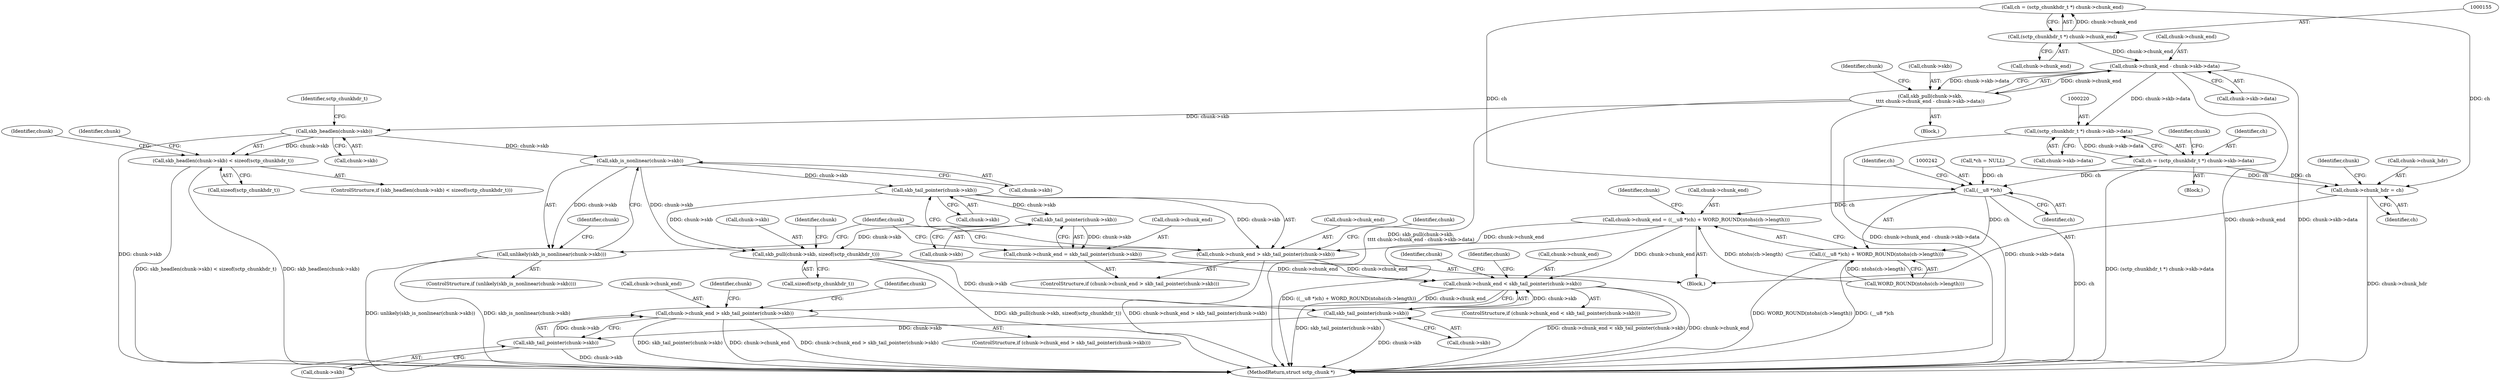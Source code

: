 digraph "1_linux_26b87c7881006311828bb0ab271a551a62dcceb4@pointer" {
"1000163" [label="(Call,chunk->chunk_end - chunk->skb->data)"];
"1000154" [label="(Call,(sctp_chunkhdr_t *) chunk->chunk_end)"];
"1000159" [label="(Call,skb_pull(chunk->skb,\n\t\t\t\t chunk->chunk_end - chunk->skb->data))"];
"1000174" [label="(Call,skb_headlen(chunk->skb))"];
"1000173" [label="(Call,skb_headlen(chunk->skb) < sizeof(sctp_chunkhdr_t))"];
"1000251" [label="(Call,skb_is_nonlinear(chunk->skb))"];
"1000250" [label="(Call,unlikely(skb_is_nonlinear(chunk->skb)))"];
"1000261" [label="(Call,skb_tail_pointer(chunk->skb))"];
"1000257" [label="(Call,chunk->chunk_end > skb_tail_pointer(chunk->skb))"];
"1000287" [label="(Call,chunk->chunk_end < skb_tail_pointer(chunk->skb))"];
"1000303" [label="(Call,chunk->chunk_end > skb_tail_pointer(chunk->skb))"];
"1000269" [label="(Call,skb_tail_pointer(chunk->skb))"];
"1000265" [label="(Call,chunk->chunk_end = skb_tail_pointer(chunk->skb))"];
"1000273" [label="(Call,skb_pull(chunk->skb, sizeof(sctp_chunkhdr_t)))"];
"1000291" [label="(Call,skb_tail_pointer(chunk->skb))"];
"1000307" [label="(Call,skb_tail_pointer(chunk->skb))"];
"1000219" [label="(Call,(sctp_chunkhdr_t *) chunk->skb->data)"];
"1000217" [label="(Call,ch = (sctp_chunkhdr_t *) chunk->skb->data)"];
"1000231" [label="(Call,chunk->chunk_hdr = ch)"];
"1000241" [label="(Call,(__u8 *)ch)"];
"1000236" [label="(Call,chunk->chunk_end = ((__u8 *)ch) + WORD_ROUND(ntohs(ch->length)))"];
"1000240" [label="(Call,((__u8 *)ch) + WORD_ROUND(ntohs(ch->length)))"];
"1000259" [label="(Identifier,chunk)"];
"1000265" [label="(Call,chunk->chunk_end = skb_tail_pointer(chunk->skb))"];
"1000251" [label="(Call,skb_is_nonlinear(chunk->skb))"];
"1000302" [label="(ControlStructure,if (chunk->chunk_end > skb_tail_pointer(chunk->skb)))"];
"1000240" [label="(Call,((__u8 *)ch) + WORD_ROUND(ntohs(ch->length)))"];
"1000256" [label="(ControlStructure,if (chunk->chunk_end > skb_tail_pointer(chunk->skb)))"];
"1000118" [label="(Call,*ch = NULL)"];
"1000249" [label="(ControlStructure,if (unlikely(skb_is_nonlinear(chunk->skb))))"];
"1000273" [label="(Call,skb_pull(chunk->skb, sizeof(sctp_chunkhdr_t)))"];
"1000277" [label="(Call,sizeof(sctp_chunkhdr_t))"];
"1000182" [label="(Identifier,chunk)"];
"1000303" [label="(Call,chunk->chunk_end > skb_tail_pointer(chunk->skb))"];
"1000151" [label="(Block,)"];
"1000160" [label="(Call,chunk->skb)"];
"1000172" [label="(ControlStructure,if (skb_headlen(chunk->skb) < sizeof(sctp_chunkhdr_t)))"];
"1000305" [label="(Identifier,chunk)"];
"1000262" [label="(Call,chunk->skb)"];
"1000163" [label="(Call,chunk->chunk_end - chunk->skb->data)"];
"1000258" [label="(Call,chunk->chunk_end)"];
"1000307" [label="(Call,skb_tail_pointer(chunk->skb))"];
"1000304" [label="(Call,chunk->chunk_end)"];
"1000274" [label="(Call,chunk->skb)"];
"1000217" [label="(Call,ch = (sctp_chunkhdr_t *) chunk->skb->data)"];
"1000221" [label="(Call,chunk->skb->data)"];
"1000287" [label="(Call,chunk->chunk_end < skb_tail_pointer(chunk->skb))"];
"1000154" [label="(Call,(sctp_chunkhdr_t *) chunk->chunk_end)"];
"1000152" [label="(Call,ch = (sctp_chunkhdr_t *) chunk->chunk_end)"];
"1000327" [label="(Identifier,chunk)"];
"1000270" [label="(Call,chunk->skb)"];
"1000288" [label="(Call,chunk->chunk_end)"];
"1000173" [label="(Call,skb_headlen(chunk->skb) < sizeof(sctp_chunkhdr_t))"];
"1000252" [label="(Call,chunk->skb)"];
"1000228" [label="(Identifier,chunk)"];
"1000235" [label="(Identifier,ch)"];
"1000176" [label="(Identifier,chunk)"];
"1000174" [label="(Call,skb_headlen(chunk->skb))"];
"1000193" [label="(Block,)"];
"1000308" [label="(Call,chunk->skb)"];
"1000269" [label="(Call,skb_tail_pointer(chunk->skb))"];
"1000241" [label="(Call,(__u8 *)ch)"];
"1000257" [label="(Call,chunk->chunk_end > skb_tail_pointer(chunk->skb))"];
"1000164" [label="(Call,chunk->chunk_end)"];
"1000156" [label="(Call,chunk->chunk_end)"];
"1000267" [label="(Identifier,chunk)"];
"1000115" [label="(Block,)"];
"1000175" [label="(Call,chunk->skb)"];
"1000244" [label="(Call,WORD_ROUND(ntohs(ch->length)))"];
"1000167" [label="(Call,chunk->skb->data)"];
"1000292" [label="(Call,chunk->skb)"];
"1000159" [label="(Call,skb_pull(chunk->skb,\n\t\t\t\t chunk->chunk_end - chunk->skb->data))"];
"1000179" [label="(Identifier,sctp_chunkhdr_t)"];
"1000231" [label="(Call,chunk->chunk_hdr = ch)"];
"1000178" [label="(Call,sizeof(sctp_chunkhdr_t))"];
"1000243" [label="(Identifier,ch)"];
"1000247" [label="(Identifier,ch)"];
"1000219" [label="(Call,(sctp_chunkhdr_t *) chunk->skb->data)"];
"1000238" [label="(Identifier,chunk)"];
"1000275" [label="(Identifier,chunk)"];
"1000192" [label="(Identifier,chunk)"];
"1000261" [label="(Call,skb_tail_pointer(chunk->skb))"];
"1000236" [label="(Call,chunk->chunk_end = ((__u8 *)ch) + WORD_ROUND(ntohs(ch->length)))"];
"1000286" [label="(ControlStructure,if (chunk->chunk_end < skb_tail_pointer(chunk->skb)))"];
"1000250" [label="(Call,unlikely(skb_is_nonlinear(chunk->skb)))"];
"1000232" [label="(Call,chunk->chunk_hdr)"];
"1000237" [label="(Call,chunk->chunk_end)"];
"1000253" [label="(Identifier,chunk)"];
"1000298" [label="(Identifier,chunk)"];
"1000313" [label="(Identifier,chunk)"];
"1000218" [label="(Identifier,ch)"];
"1000291" [label="(Call,skb_tail_pointer(chunk->skb))"];
"1000282" [label="(Identifier,chunk)"];
"1000353" [label="(MethodReturn,struct sctp_chunk *)"];
"1000266" [label="(Call,chunk->chunk_end)"];
"1000163" -> "1000159"  [label="AST: "];
"1000163" -> "1000167"  [label="CFG: "];
"1000164" -> "1000163"  [label="AST: "];
"1000167" -> "1000163"  [label="AST: "];
"1000159" -> "1000163"  [label="CFG: "];
"1000163" -> "1000353"  [label="DDG: chunk->chunk_end"];
"1000163" -> "1000353"  [label="DDG: chunk->skb->data"];
"1000163" -> "1000159"  [label="DDG: chunk->chunk_end"];
"1000163" -> "1000159"  [label="DDG: chunk->skb->data"];
"1000154" -> "1000163"  [label="DDG: chunk->chunk_end"];
"1000163" -> "1000219"  [label="DDG: chunk->skb->data"];
"1000154" -> "1000152"  [label="AST: "];
"1000154" -> "1000156"  [label="CFG: "];
"1000155" -> "1000154"  [label="AST: "];
"1000156" -> "1000154"  [label="AST: "];
"1000152" -> "1000154"  [label="CFG: "];
"1000154" -> "1000152"  [label="DDG: chunk->chunk_end"];
"1000159" -> "1000151"  [label="AST: "];
"1000160" -> "1000159"  [label="AST: "];
"1000176" -> "1000159"  [label="CFG: "];
"1000159" -> "1000353"  [label="DDG: skb_pull(chunk->skb,\n\t\t\t\t chunk->chunk_end - chunk->skb->data)"];
"1000159" -> "1000353"  [label="DDG: chunk->chunk_end - chunk->skb->data"];
"1000159" -> "1000174"  [label="DDG: chunk->skb"];
"1000174" -> "1000173"  [label="AST: "];
"1000174" -> "1000175"  [label="CFG: "];
"1000175" -> "1000174"  [label="AST: "];
"1000179" -> "1000174"  [label="CFG: "];
"1000174" -> "1000353"  [label="DDG: chunk->skb"];
"1000174" -> "1000173"  [label="DDG: chunk->skb"];
"1000174" -> "1000251"  [label="DDG: chunk->skb"];
"1000173" -> "1000172"  [label="AST: "];
"1000173" -> "1000178"  [label="CFG: "];
"1000178" -> "1000173"  [label="AST: "];
"1000182" -> "1000173"  [label="CFG: "];
"1000192" -> "1000173"  [label="CFG: "];
"1000173" -> "1000353"  [label="DDG: skb_headlen(chunk->skb) < sizeof(sctp_chunkhdr_t)"];
"1000173" -> "1000353"  [label="DDG: skb_headlen(chunk->skb)"];
"1000251" -> "1000250"  [label="AST: "];
"1000251" -> "1000252"  [label="CFG: "];
"1000252" -> "1000251"  [label="AST: "];
"1000250" -> "1000251"  [label="CFG: "];
"1000251" -> "1000250"  [label="DDG: chunk->skb"];
"1000251" -> "1000261"  [label="DDG: chunk->skb"];
"1000251" -> "1000273"  [label="DDG: chunk->skb"];
"1000250" -> "1000249"  [label="AST: "];
"1000259" -> "1000250"  [label="CFG: "];
"1000275" -> "1000250"  [label="CFG: "];
"1000250" -> "1000353"  [label="DDG: skb_is_nonlinear(chunk->skb)"];
"1000250" -> "1000353"  [label="DDG: unlikely(skb_is_nonlinear(chunk->skb))"];
"1000261" -> "1000257"  [label="AST: "];
"1000261" -> "1000262"  [label="CFG: "];
"1000262" -> "1000261"  [label="AST: "];
"1000257" -> "1000261"  [label="CFG: "];
"1000261" -> "1000257"  [label="DDG: chunk->skb"];
"1000261" -> "1000269"  [label="DDG: chunk->skb"];
"1000261" -> "1000273"  [label="DDG: chunk->skb"];
"1000257" -> "1000256"  [label="AST: "];
"1000258" -> "1000257"  [label="AST: "];
"1000267" -> "1000257"  [label="CFG: "];
"1000275" -> "1000257"  [label="CFG: "];
"1000257" -> "1000353"  [label="DDG: chunk->chunk_end > skb_tail_pointer(chunk->skb)"];
"1000236" -> "1000257"  [label="DDG: chunk->chunk_end"];
"1000257" -> "1000287"  [label="DDG: chunk->chunk_end"];
"1000287" -> "1000286"  [label="AST: "];
"1000287" -> "1000291"  [label="CFG: "];
"1000288" -> "1000287"  [label="AST: "];
"1000291" -> "1000287"  [label="AST: "];
"1000298" -> "1000287"  [label="CFG: "];
"1000305" -> "1000287"  [label="CFG: "];
"1000287" -> "1000353"  [label="DDG: skb_tail_pointer(chunk->skb)"];
"1000287" -> "1000353"  [label="DDG: chunk->chunk_end < skb_tail_pointer(chunk->skb)"];
"1000287" -> "1000353"  [label="DDG: chunk->chunk_end"];
"1000236" -> "1000287"  [label="DDG: chunk->chunk_end"];
"1000265" -> "1000287"  [label="DDG: chunk->chunk_end"];
"1000291" -> "1000287"  [label="DDG: chunk->skb"];
"1000287" -> "1000303"  [label="DDG: chunk->chunk_end"];
"1000303" -> "1000302"  [label="AST: "];
"1000303" -> "1000307"  [label="CFG: "];
"1000304" -> "1000303"  [label="AST: "];
"1000307" -> "1000303"  [label="AST: "];
"1000313" -> "1000303"  [label="CFG: "];
"1000327" -> "1000303"  [label="CFG: "];
"1000303" -> "1000353"  [label="DDG: chunk->chunk_end"];
"1000303" -> "1000353"  [label="DDG: chunk->chunk_end > skb_tail_pointer(chunk->skb)"];
"1000303" -> "1000353"  [label="DDG: skb_tail_pointer(chunk->skb)"];
"1000307" -> "1000303"  [label="DDG: chunk->skb"];
"1000269" -> "1000265"  [label="AST: "];
"1000269" -> "1000270"  [label="CFG: "];
"1000270" -> "1000269"  [label="AST: "];
"1000265" -> "1000269"  [label="CFG: "];
"1000269" -> "1000265"  [label="DDG: chunk->skb"];
"1000269" -> "1000273"  [label="DDG: chunk->skb"];
"1000265" -> "1000256"  [label="AST: "];
"1000266" -> "1000265"  [label="AST: "];
"1000275" -> "1000265"  [label="CFG: "];
"1000273" -> "1000115"  [label="AST: "];
"1000273" -> "1000277"  [label="CFG: "];
"1000274" -> "1000273"  [label="AST: "];
"1000277" -> "1000273"  [label="AST: "];
"1000282" -> "1000273"  [label="CFG: "];
"1000273" -> "1000353"  [label="DDG: skb_pull(chunk->skb, sizeof(sctp_chunkhdr_t))"];
"1000273" -> "1000291"  [label="DDG: chunk->skb"];
"1000291" -> "1000292"  [label="CFG: "];
"1000292" -> "1000291"  [label="AST: "];
"1000291" -> "1000353"  [label="DDG: chunk->skb"];
"1000291" -> "1000307"  [label="DDG: chunk->skb"];
"1000307" -> "1000308"  [label="CFG: "];
"1000308" -> "1000307"  [label="AST: "];
"1000307" -> "1000353"  [label="DDG: chunk->skb"];
"1000219" -> "1000217"  [label="AST: "];
"1000219" -> "1000221"  [label="CFG: "];
"1000220" -> "1000219"  [label="AST: "];
"1000221" -> "1000219"  [label="AST: "];
"1000217" -> "1000219"  [label="CFG: "];
"1000219" -> "1000353"  [label="DDG: chunk->skb->data"];
"1000219" -> "1000217"  [label="DDG: chunk->skb->data"];
"1000217" -> "1000193"  [label="AST: "];
"1000218" -> "1000217"  [label="AST: "];
"1000228" -> "1000217"  [label="CFG: "];
"1000217" -> "1000353"  [label="DDG: (sctp_chunkhdr_t *) chunk->skb->data"];
"1000217" -> "1000231"  [label="DDG: ch"];
"1000217" -> "1000241"  [label="DDG: ch"];
"1000231" -> "1000115"  [label="AST: "];
"1000231" -> "1000235"  [label="CFG: "];
"1000232" -> "1000231"  [label="AST: "];
"1000235" -> "1000231"  [label="AST: "];
"1000238" -> "1000231"  [label="CFG: "];
"1000231" -> "1000353"  [label="DDG: chunk->chunk_hdr"];
"1000152" -> "1000231"  [label="DDG: ch"];
"1000118" -> "1000231"  [label="DDG: ch"];
"1000241" -> "1000240"  [label="AST: "];
"1000241" -> "1000243"  [label="CFG: "];
"1000242" -> "1000241"  [label="AST: "];
"1000243" -> "1000241"  [label="AST: "];
"1000247" -> "1000241"  [label="CFG: "];
"1000241" -> "1000353"  [label="DDG: ch"];
"1000241" -> "1000236"  [label="DDG: ch"];
"1000241" -> "1000240"  [label="DDG: ch"];
"1000152" -> "1000241"  [label="DDG: ch"];
"1000118" -> "1000241"  [label="DDG: ch"];
"1000236" -> "1000115"  [label="AST: "];
"1000236" -> "1000240"  [label="CFG: "];
"1000237" -> "1000236"  [label="AST: "];
"1000240" -> "1000236"  [label="AST: "];
"1000253" -> "1000236"  [label="CFG: "];
"1000236" -> "1000353"  [label="DDG: ((__u8 *)ch) + WORD_ROUND(ntohs(ch->length))"];
"1000244" -> "1000236"  [label="DDG: ntohs(ch->length)"];
"1000240" -> "1000244"  [label="CFG: "];
"1000244" -> "1000240"  [label="AST: "];
"1000240" -> "1000353"  [label="DDG: WORD_ROUND(ntohs(ch->length))"];
"1000240" -> "1000353"  [label="DDG: (__u8 *)ch"];
"1000244" -> "1000240"  [label="DDG: ntohs(ch->length)"];
}

